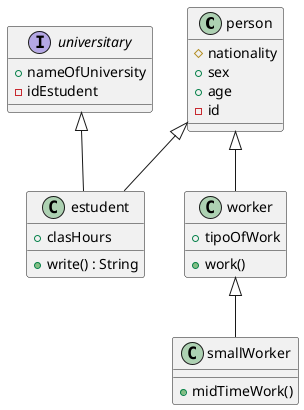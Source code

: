 @startuml
'https://plantuml.com/class-diagram
class person{
    #nationality
    +sex
    +age
    -id
}
class estudent{
    +clasHours
    +write() : String
}
person <|-- estudent
class worker{
    +tipoOfWork
    +work()
}
interface universitary{
    +nameOfUniversity
    -idEstudent
}
class smallWorker{
    +midTimeWork()

}
person <|-- worker
worker <|-- smallWorker
universitary <|-- estudent
@enduml